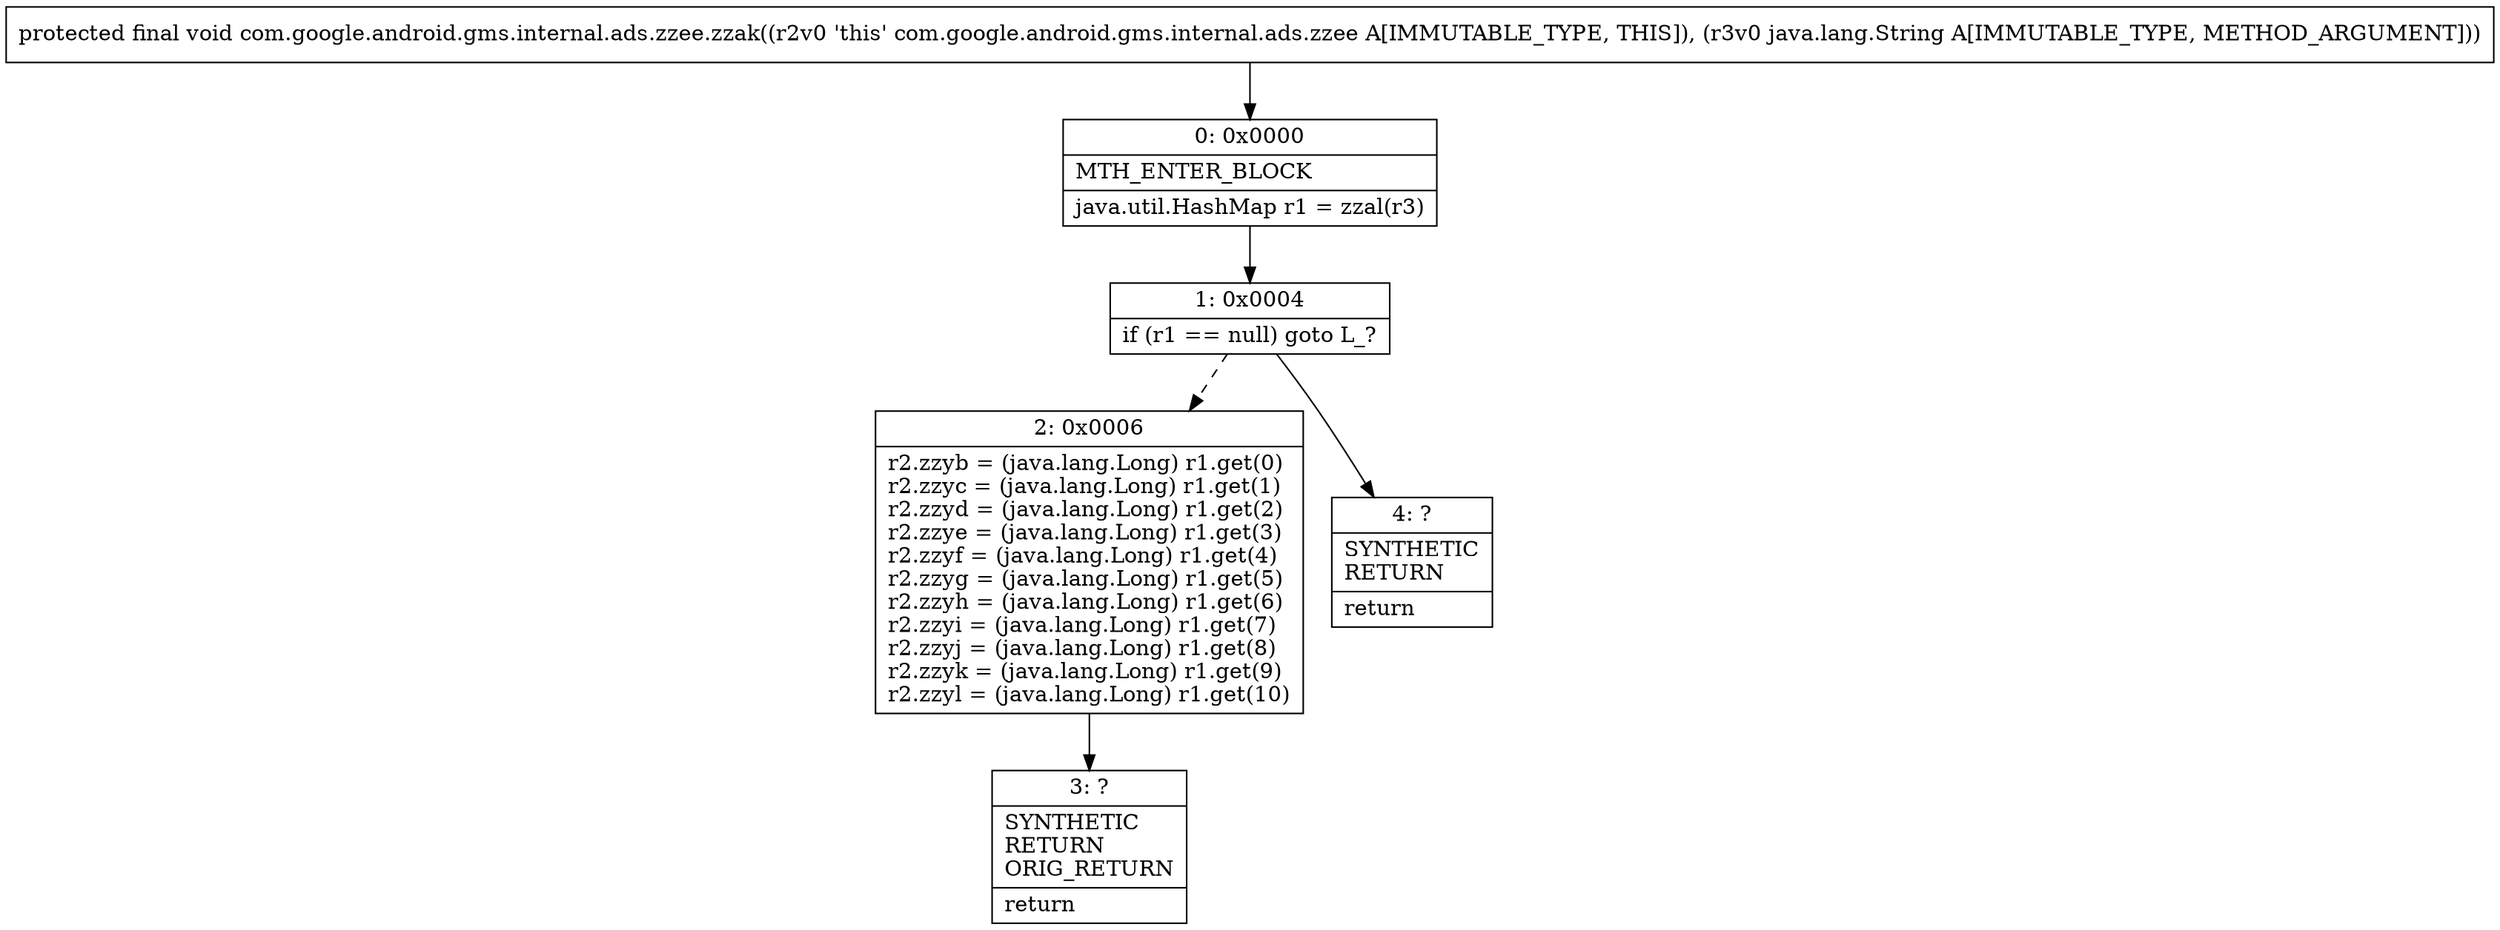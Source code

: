 digraph "CFG forcom.google.android.gms.internal.ads.zzee.zzak(Ljava\/lang\/String;)V" {
Node_0 [shape=record,label="{0\:\ 0x0000|MTH_ENTER_BLOCK\l|java.util.HashMap r1 = zzal(r3)\l}"];
Node_1 [shape=record,label="{1\:\ 0x0004|if (r1 == null) goto L_?\l}"];
Node_2 [shape=record,label="{2\:\ 0x0006|r2.zzyb = (java.lang.Long) r1.get(0)\lr2.zzyc = (java.lang.Long) r1.get(1)\lr2.zzyd = (java.lang.Long) r1.get(2)\lr2.zzye = (java.lang.Long) r1.get(3)\lr2.zzyf = (java.lang.Long) r1.get(4)\lr2.zzyg = (java.lang.Long) r1.get(5)\lr2.zzyh = (java.lang.Long) r1.get(6)\lr2.zzyi = (java.lang.Long) r1.get(7)\lr2.zzyj = (java.lang.Long) r1.get(8)\lr2.zzyk = (java.lang.Long) r1.get(9)\lr2.zzyl = (java.lang.Long) r1.get(10)\l}"];
Node_3 [shape=record,label="{3\:\ ?|SYNTHETIC\lRETURN\lORIG_RETURN\l|return\l}"];
Node_4 [shape=record,label="{4\:\ ?|SYNTHETIC\lRETURN\l|return\l}"];
MethodNode[shape=record,label="{protected final void com.google.android.gms.internal.ads.zzee.zzak((r2v0 'this' com.google.android.gms.internal.ads.zzee A[IMMUTABLE_TYPE, THIS]), (r3v0 java.lang.String A[IMMUTABLE_TYPE, METHOD_ARGUMENT])) }"];
MethodNode -> Node_0;
Node_0 -> Node_1;
Node_1 -> Node_2[style=dashed];
Node_1 -> Node_4;
Node_2 -> Node_3;
}


